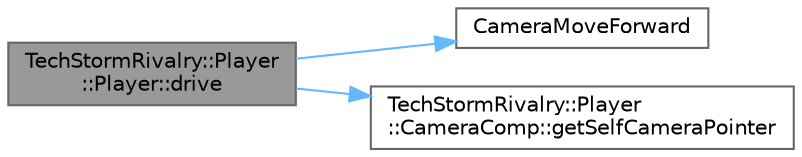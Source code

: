 digraph "TechStormRivalry::Player::Player::drive"
{
 // LATEX_PDF_SIZE
  bgcolor="transparent";
  edge [fontname=Helvetica,fontsize=10,labelfontname=Helvetica,labelfontsize=10];
  node [fontname=Helvetica,fontsize=10,shape=box,height=0.2,width=0.4];
  rankdir="LR";
  Node1 [id="Node000001",label="TechStormRivalry::Player\l::Player::drive",height=0.2,width=0.4,color="gray40", fillcolor="grey60", style="filled", fontcolor="black",tooltip=" "];
  Node1 -> Node2 [id="edge1_Node000001_Node000002",color="steelblue1",style="solid",tooltip=" "];
  Node2 [id="Node000002",label="CameraMoveForward",height=0.2,width=0.4,color="grey40", fillcolor="white", style="filled",URL="$rcamera_8h.html#a779bedc6f8b92dbde5f93f7f82a30d3b",tooltip=" "];
  Node1 -> Node3 [id="edge2_Node000001_Node000003",color="steelblue1",style="solid",tooltip=" "];
  Node3 [id="Node000003",label="TechStormRivalry::Player\l::CameraComp::getSelfCameraPointer",height=0.2,width=0.4,color="grey40", fillcolor="white", style="filled",URL="$class_tech_storm_rivalry_1_1_player_1_1_camera_comp.html#a5d80df8132a5b26155e97045ae81f9de",tooltip=" "];
}
